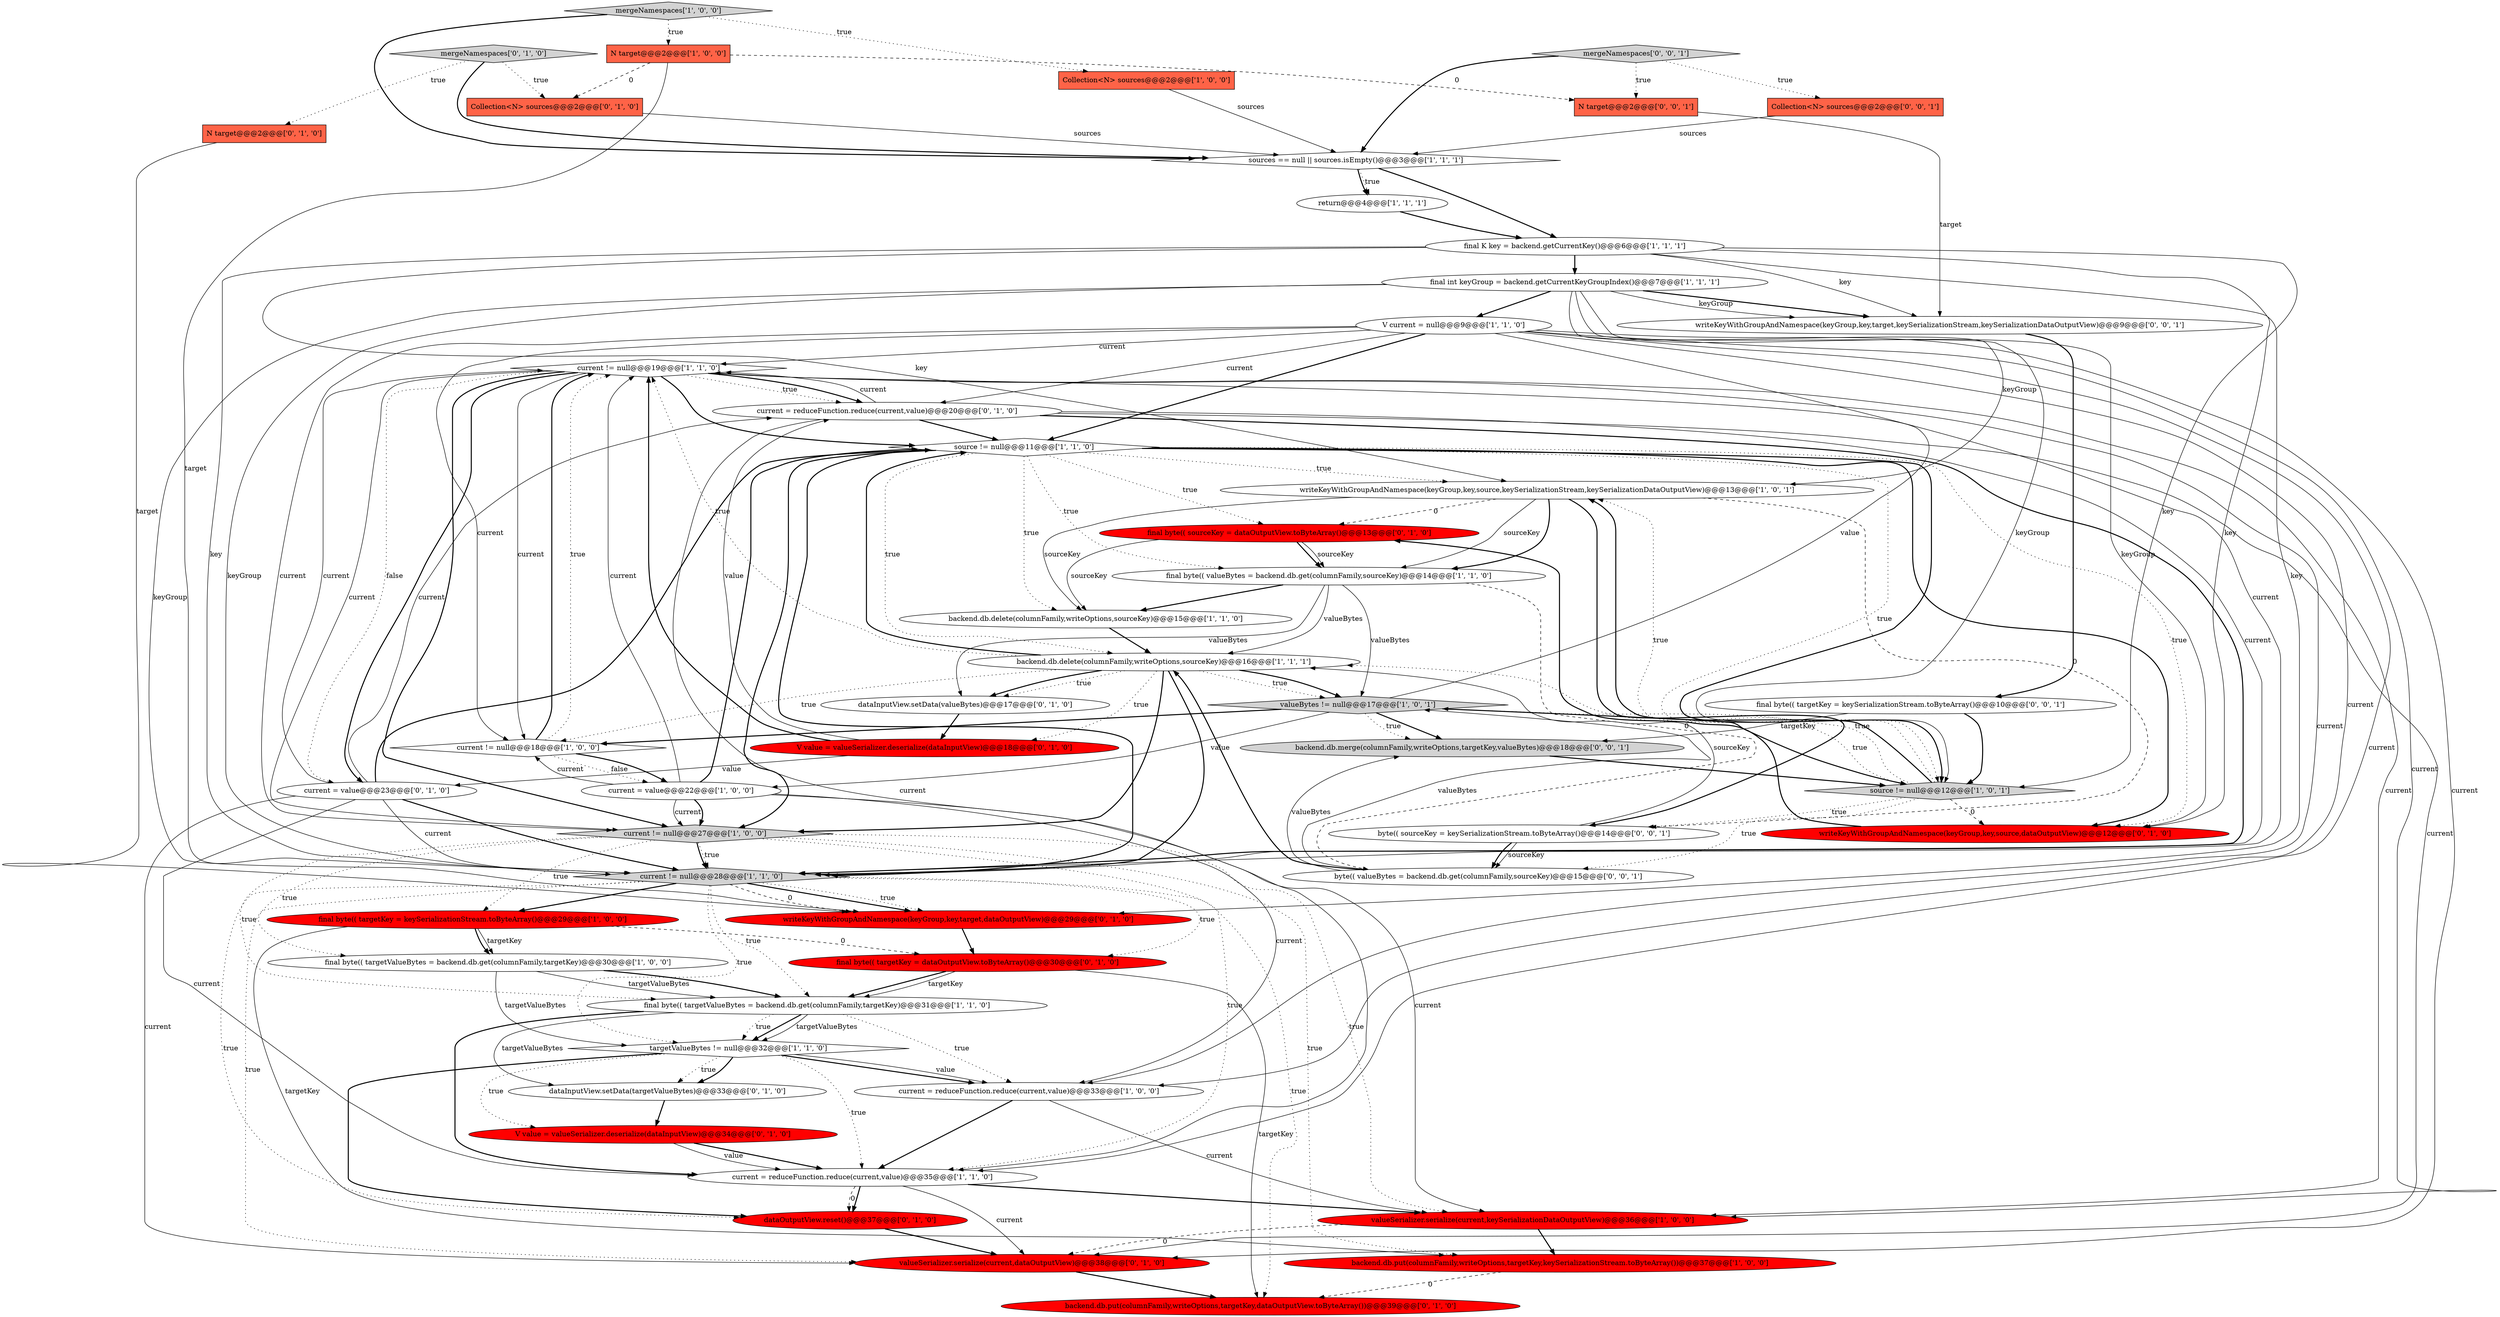 digraph {
8 [style = filled, label = "current != null@@@19@@@['1', '1', '0']", fillcolor = white, shape = diamond image = "AAA0AAABBB1BBB"];
7 [style = filled, label = "final int keyGroup = backend.getCurrentKeyGroupIndex()@@@7@@@['1', '1', '1']", fillcolor = white, shape = ellipse image = "AAA0AAABBB1BBB"];
47 [style = filled, label = "mergeNamespaces['0', '0', '1']", fillcolor = lightgray, shape = diamond image = "AAA0AAABBB3BBB"];
41 [style = filled, label = "V value = valueSerializer.deserialize(dataInputView)@@@34@@@['0', '1', '0']", fillcolor = red, shape = ellipse image = "AAA1AAABBB2BBB"];
17 [style = filled, label = "final byte(( targetValueBytes = backend.db.get(columnFamily,targetKey)@@@31@@@['1', '1', '0']", fillcolor = white, shape = ellipse image = "AAA0AAABBB1BBB"];
22 [style = filled, label = "writeKeyWithGroupAndNamespace(keyGroup,key,source,keySerializationStream,keySerializationDataOutputView)@@@13@@@['1', '0', '1']", fillcolor = white, shape = ellipse image = "AAA0AAABBB1BBB"];
32 [style = filled, label = "dataOutputView.reset()@@@37@@@['0', '1', '0']", fillcolor = red, shape = ellipse image = "AAA1AAABBB2BBB"];
39 [style = filled, label = "writeKeyWithGroupAndNamespace(keyGroup,key,source,dataOutputView)@@@12@@@['0', '1', '0']", fillcolor = red, shape = ellipse image = "AAA1AAABBB2BBB"];
45 [style = filled, label = "backend.db.merge(columnFamily,writeOptions,targetKey,valueBytes)@@@18@@@['0', '0', '1']", fillcolor = lightgray, shape = ellipse image = "AAA0AAABBB3BBB"];
29 [style = filled, label = "current = reduceFunction.reduce(current,value)@@@20@@@['0', '1', '0']", fillcolor = white, shape = ellipse image = "AAA0AAABBB2BBB"];
35 [style = filled, label = "N target@@@2@@@['0', '1', '0']", fillcolor = tomato, shape = box image = "AAA0AAABBB2BBB"];
15 [style = filled, label = "mergeNamespaces['1', '0', '0']", fillcolor = lightgray, shape = diamond image = "AAA0AAABBB1BBB"];
43 [style = filled, label = "mergeNamespaces['0', '1', '0']", fillcolor = lightgray, shape = diamond image = "AAA0AAABBB2BBB"];
16 [style = filled, label = "sources == null || sources.isEmpty()@@@3@@@['1', '1', '1']", fillcolor = white, shape = diamond image = "AAA0AAABBB1BBB"];
27 [style = filled, label = "valueBytes != null@@@17@@@['1', '0', '1']", fillcolor = lightgray, shape = diamond image = "AAA0AAABBB1BBB"];
33 [style = filled, label = "final byte(( sourceKey = dataOutputView.toByteArray()@@@13@@@['0', '1', '0']", fillcolor = red, shape = ellipse image = "AAA1AAABBB2BBB"];
0 [style = filled, label = "final byte(( targetKey = keySerializationStream.toByteArray()@@@29@@@['1', '0', '0']", fillcolor = red, shape = ellipse image = "AAA1AAABBB1BBB"];
18 [style = filled, label = "V current = null@@@9@@@['1', '1', '0']", fillcolor = white, shape = ellipse image = "AAA0AAABBB1BBB"];
10 [style = filled, label = "backend.db.delete(columnFamily,writeOptions,sourceKey)@@@15@@@['1', '1', '0']", fillcolor = white, shape = ellipse image = "AAA0AAABBB1BBB"];
34 [style = filled, label = "V value = valueSerializer.deserialize(dataInputView)@@@18@@@['0', '1', '0']", fillcolor = red, shape = ellipse image = "AAA1AAABBB2BBB"];
50 [style = filled, label = "byte(( valueBytes = backend.db.get(columnFamily,sourceKey)@@@15@@@['0', '0', '1']", fillcolor = white, shape = ellipse image = "AAA0AAABBB3BBB"];
51 [style = filled, label = "byte(( sourceKey = keySerializationStream.toByteArray()@@@14@@@['0', '0', '1']", fillcolor = white, shape = ellipse image = "AAA0AAABBB3BBB"];
21 [style = filled, label = "targetValueBytes != null@@@32@@@['1', '1', '0']", fillcolor = white, shape = diamond image = "AAA0AAABBB1BBB"];
49 [style = filled, label = "N target@@@2@@@['0', '0', '1']", fillcolor = tomato, shape = box image = "AAA0AAABBB3BBB"];
20 [style = filled, label = "current = reduceFunction.reduce(current,value)@@@35@@@['1', '1', '0']", fillcolor = white, shape = ellipse image = "AAA0AAABBB1BBB"];
24 [style = filled, label = "current = reduceFunction.reduce(current,value)@@@33@@@['1', '0', '0']", fillcolor = white, shape = ellipse image = "AAA0AAABBB1BBB"];
2 [style = filled, label = "source != null@@@11@@@['1', '1', '0']", fillcolor = white, shape = diamond image = "AAA0AAABBB1BBB"];
36 [style = filled, label = "current = value@@@23@@@['0', '1', '0']", fillcolor = white, shape = ellipse image = "AAA0AAABBB2BBB"];
3 [style = filled, label = "current != null@@@28@@@['1', '1', '0']", fillcolor = lightgray, shape = diamond image = "AAA0AAABBB1BBB"];
1 [style = filled, label = "Collection<N> sources@@@2@@@['1', '0', '0']", fillcolor = tomato, shape = box image = "AAA0AAABBB1BBB"];
9 [style = filled, label = "current = value@@@22@@@['1', '0', '0']", fillcolor = white, shape = ellipse image = "AAA0AAABBB1BBB"];
44 [style = filled, label = "Collection<N> sources@@@2@@@['0', '0', '1']", fillcolor = tomato, shape = box image = "AAA0AAABBB3BBB"];
23 [style = filled, label = "source != null@@@12@@@['1', '0', '1']", fillcolor = lightgray, shape = diamond image = "AAA0AAABBB1BBB"];
38 [style = filled, label = "dataInputView.setData(valueBytes)@@@17@@@['0', '1', '0']", fillcolor = white, shape = ellipse image = "AAA0AAABBB2BBB"];
42 [style = filled, label = "backend.db.put(columnFamily,writeOptions,targetKey,dataOutputView.toByteArray())@@@39@@@['0', '1', '0']", fillcolor = red, shape = ellipse image = "AAA1AAABBB2BBB"];
40 [style = filled, label = "Collection<N> sources@@@2@@@['0', '1', '0']", fillcolor = tomato, shape = box image = "AAA1AAABBB2BBB"];
11 [style = filled, label = "current != null@@@18@@@['1', '0', '0']", fillcolor = white, shape = diamond image = "AAA0AAABBB1BBB"];
28 [style = filled, label = "writeKeyWithGroupAndNamespace(keyGroup,key,target,dataOutputView)@@@29@@@['0', '1', '0']", fillcolor = red, shape = ellipse image = "AAA1AAABBB2BBB"];
37 [style = filled, label = "dataInputView.setData(targetValueBytes)@@@33@@@['0', '1', '0']", fillcolor = white, shape = ellipse image = "AAA0AAABBB2BBB"];
26 [style = filled, label = "backend.db.delete(columnFamily,writeOptions,sourceKey)@@@16@@@['1', '1', '1']", fillcolor = white, shape = ellipse image = "AAA0AAABBB1BBB"];
6 [style = filled, label = "final K key = backend.getCurrentKey()@@@6@@@['1', '1', '1']", fillcolor = white, shape = ellipse image = "AAA0AAABBB1BBB"];
4 [style = filled, label = "valueSerializer.serialize(current,keySerializationDataOutputView)@@@36@@@['1', '0', '0']", fillcolor = red, shape = ellipse image = "AAA1AAABBB1BBB"];
14 [style = filled, label = "N target@@@2@@@['1', '0', '0']", fillcolor = tomato, shape = box image = "AAA1AAABBB1BBB"];
13 [style = filled, label = "backend.db.put(columnFamily,writeOptions,targetKey,keySerializationStream.toByteArray())@@@37@@@['1', '0', '0']", fillcolor = red, shape = ellipse image = "AAA1AAABBB1BBB"];
25 [style = filled, label = "final byte(( valueBytes = backend.db.get(columnFamily,sourceKey)@@@14@@@['1', '1', '0']", fillcolor = white, shape = ellipse image = "AAA0AAABBB1BBB"];
19 [style = filled, label = "current != null@@@27@@@['1', '0', '0']", fillcolor = lightgray, shape = diamond image = "AAA0AAABBB1BBB"];
12 [style = filled, label = "final byte(( targetValueBytes = backend.db.get(columnFamily,targetKey)@@@30@@@['1', '0', '0']", fillcolor = white, shape = ellipse image = "AAA0AAABBB1BBB"];
30 [style = filled, label = "valueSerializer.serialize(current,dataOutputView)@@@38@@@['0', '1', '0']", fillcolor = red, shape = ellipse image = "AAA1AAABBB2BBB"];
46 [style = filled, label = "writeKeyWithGroupAndNamespace(keyGroup,key,target,keySerializationStream,keySerializationDataOutputView)@@@9@@@['0', '0', '1']", fillcolor = white, shape = ellipse image = "AAA0AAABBB3BBB"];
48 [style = filled, label = "final byte(( targetKey = keySerializationStream.toByteArray()@@@10@@@['0', '0', '1']", fillcolor = white, shape = ellipse image = "AAA0AAABBB3BBB"];
31 [style = filled, label = "final byte(( targetKey = dataOutputView.toByteArray()@@@30@@@['0', '1', '0']", fillcolor = red, shape = ellipse image = "AAA1AAABBB2BBB"];
5 [style = filled, label = "return@@@4@@@['1', '1', '1']", fillcolor = white, shape = ellipse image = "AAA0AAABBB1BBB"];
18->3 [style = solid, label="current"];
8->36 [style = dotted, label="false"];
33->10 [style = solid, label="sourceKey"];
2->22 [style = dotted, label="true"];
23->22 [style = dotted, label="true"];
43->35 [style = dotted, label="true"];
36->30 [style = solid, label="current"];
18->24 [style = solid, label="current"];
6->3 [style = solid, label="key"];
4->30 [style = dashed, label="0"];
22->25 [style = solid, label="sourceKey"];
2->23 [style = dotted, label="true"];
21->24 [style = bold, label=""];
11->9 [style = bold, label=""];
46->48 [style = bold, label=""];
41->20 [style = bold, label=""];
34->36 [style = solid, label="value"];
24->4 [style = solid, label="current"];
6->22 [style = solid, label="key"];
2->25 [style = dotted, label="true"];
2->23 [style = bold, label=""];
29->30 [style = solid, label="current"];
18->20 [style = solid, label="current"];
6->23 [style = solid, label="key"];
50->45 [style = solid, label="valueBytes"];
8->36 [style = bold, label=""];
23->22 [style = bold, label=""];
29->2 [style = bold, label=""];
51->50 [style = bold, label=""];
2->39 [style = dotted, label="true"];
33->25 [style = bold, label=""];
36->2 [style = bold, label=""];
23->39 [style = dashed, label="0"];
11->9 [style = dotted, label="false"];
27->45 [style = bold, label=""];
16->5 [style = dotted, label="true"];
11->8 [style = dotted, label="true"];
21->37 [style = dotted, label="true"];
25->10 [style = bold, label=""];
20->32 [style = dashed, label="0"];
1->16 [style = solid, label="sources"];
19->3 [style = bold, label=""];
17->21 [style = bold, label=""];
51->50 [style = solid, label="sourceKey"];
2->10 [style = dotted, label="true"];
25->27 [style = solid, label="valueBytes"];
3->42 [style = dotted, label="true"];
17->20 [style = bold, label=""];
22->25 [style = bold, label=""];
13->42 [style = dashed, label="0"];
43->16 [style = bold, label=""];
18->30 [style = solid, label="current"];
21->20 [style = dotted, label="true"];
7->46 [style = bold, label=""];
9->2 [style = bold, label=""];
19->17 [style = dotted, label="true"];
16->6 [style = bold, label=""];
30->42 [style = bold, label=""];
0->12 [style = solid, label="targetKey"];
40->16 [style = solid, label="sources"];
3->30 [style = dotted, label="true"];
25->26 [style = solid, label="valueBytes"];
50->27 [style = solid, label="valueBytes"];
10->26 [style = bold, label=""];
8->11 [style = solid, label="current"];
36->3 [style = solid, label="current"];
34->8 [style = bold, label=""];
15->14 [style = dotted, label="true"];
9->19 [style = solid, label="current"];
3->0 [style = bold, label=""];
23->50 [style = dotted, label="true"];
24->20 [style = bold, label=""];
47->49 [style = dotted, label="true"];
2->39 [style = bold, label=""];
27->8 [style = solid, label="value"];
26->27 [style = bold, label=""];
35->28 [style = solid, label="target"];
21->37 [style = bold, label=""];
23->51 [style = dotted, label="true"];
12->21 [style = solid, label="targetValueBytes"];
5->6 [style = bold, label=""];
27->11 [style = bold, label=""];
33->25 [style = solid, label="sourceKey"];
19->3 [style = dotted, label="true"];
19->0 [style = dotted, label="true"];
18->11 [style = solid, label="current"];
27->9 [style = solid, label="value"];
19->4 [style = dotted, label="true"];
17->21 [style = solid, label="targetValueBytes"];
7->28 [style = solid, label="keyGroup"];
23->27 [style = dotted, label="true"];
11->8 [style = bold, label=""];
7->3 [style = solid, label="keyGroup"];
8->29 [style = dotted, label="true"];
3->17 [style = dotted, label="true"];
51->26 [style = solid, label="sourceKey"];
18->4 [style = solid, label="current"];
6->7 [style = bold, label=""];
17->21 [style = dotted, label="true"];
14->40 [style = dashed, label="0"];
47->16 [style = bold, label=""];
18->19 [style = solid, label="current"];
18->29 [style = solid, label="current"];
8->19 [style = solid, label="current"];
8->4 [style = solid, label="current"];
27->45 [style = dotted, label="true"];
8->24 [style = solid, label="current"];
26->8 [style = dotted, label="true"];
3->28 [style = dashed, label="0"];
45->23 [style = bold, label=""];
26->3 [style = bold, label=""];
26->27 [style = dotted, label="true"];
0->12 [style = bold, label=""];
2->3 [style = bold, label=""];
4->13 [style = bold, label=""];
12->17 [style = bold, label=""];
28->31 [style = bold, label=""];
37->41 [style = bold, label=""];
22->33 [style = dashed, label="0"];
19->12 [style = dotted, label="true"];
18->8 [style = solid, label="current"];
48->45 [style = solid, label="targetKey"];
36->8 [style = solid, label="current"];
26->19 [style = bold, label=""];
32->30 [style = bold, label=""];
36->29 [style = solid, label="current"];
49->46 [style = solid, label="target"];
44->16 [style = solid, label="sources"];
39->33 [style = bold, label=""];
9->8 [style = solid, label="current"];
6->39 [style = solid, label="key"];
3->28 [style = bold, label=""];
21->41 [style = dotted, label="true"];
48->23 [style = bold, label=""];
22->51 [style = bold, label=""];
26->38 [style = dotted, label="true"];
20->30 [style = solid, label="current"];
29->20 [style = solid, label="current"];
8->2 [style = bold, label=""];
3->21 [style = dotted, label="true"];
9->11 [style = solid, label="current"];
38->34 [style = bold, label=""];
16->5 [style = bold, label=""];
43->40 [style = dotted, label="true"];
25->38 [style = solid, label="valueBytes"];
2->26 [style = dotted, label="true"];
7->18 [style = bold, label=""];
6->28 [style = solid, label="key"];
9->19 [style = bold, label=""];
26->11 [style = dotted, label="true"];
21->24 [style = solid, label="value"];
31->17 [style = bold, label=""];
7->22 [style = solid, label="keyGroup"];
22->10 [style = solid, label="sourceKey"];
25->50 [style = dashed, label="0"];
17->24 [style = dotted, label="true"];
29->8 [style = solid, label="current"];
3->28 [style = dotted, label="true"];
50->26 [style = bold, label=""];
6->46 [style = solid, label="key"];
2->19 [style = bold, label=""];
3->32 [style = dotted, label="true"];
7->39 [style = solid, label="keyGroup"];
26->34 [style = dotted, label="true"];
19->20 [style = dotted, label="true"];
8->19 [style = bold, label=""];
29->3 [style = bold, label=""];
9->24 [style = solid, label="current"];
41->20 [style = solid, label="value"];
20->32 [style = bold, label=""];
47->44 [style = dotted, label="true"];
19->13 [style = dotted, label="true"];
18->2 [style = bold, label=""];
15->16 [style = bold, label=""];
17->37 [style = solid, label="targetValueBytes"];
20->4 [style = bold, label=""];
7->23 [style = solid, label="keyGroup"];
26->38 [style = bold, label=""];
14->3 [style = solid, label="target"];
26->2 [style = bold, label=""];
34->29 [style = solid, label="value"];
12->17 [style = solid, label="targetValueBytes"];
23->26 [style = dotted, label="true"];
2->33 [style = dotted, label="true"];
15->1 [style = dotted, label="true"];
29->3 [style = solid, label="current"];
36->20 [style = solid, label="current"];
21->32 [style = bold, label=""];
0->31 [style = dashed, label="0"];
3->31 [style = dotted, label="true"];
0->13 [style = solid, label="targetKey"];
27->23 [style = bold, label=""];
9->4 [style = solid, label="current"];
14->49 [style = dashed, label="0"];
8->29 [style = bold, label=""];
7->46 [style = solid, label="keyGroup"];
31->42 [style = solid, label="targetKey"];
22->51 [style = dashed, label="0"];
31->17 [style = solid, label="targetKey"];
36->3 [style = bold, label=""];
}
